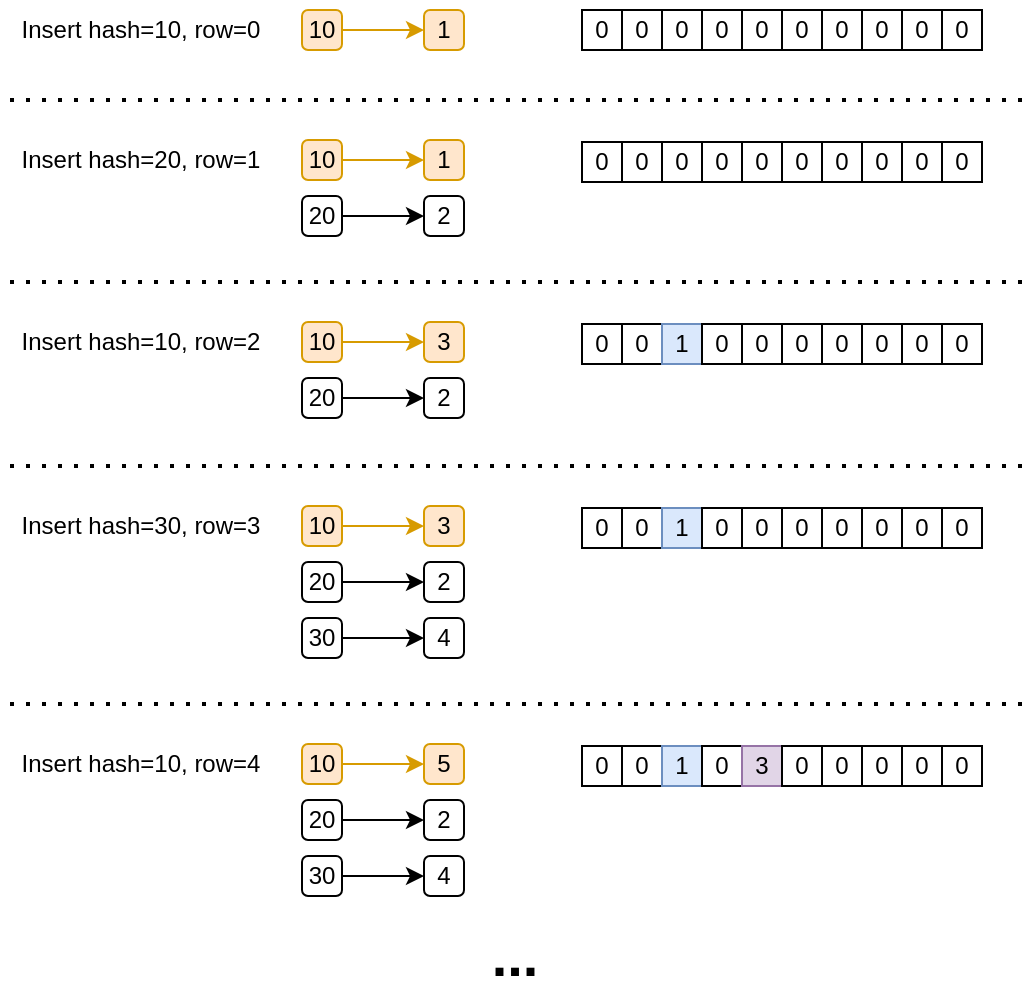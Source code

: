 <mxfile version="24.2.5" type="device">
  <diagram name="第 1 页" id="InCxBqGaP5o_2Tt15t0i">
    <mxGraphModel dx="2901" dy="1196" grid="1" gridSize="10" guides="1" tooltips="1" connect="1" arrows="1" fold="1" page="1" pageScale="1" pageWidth="827" pageHeight="1169" math="0" shadow="0">
      <root>
        <mxCell id="0" />
        <mxCell id="1" parent="0" />
        <mxCell id="mzmQo962ZIqOOau3sMps-2" value="0" style="rounded=0;whiteSpace=wrap;html=1;" vertex="1" parent="1">
          <mxGeometry x="280" y="411" width="20" height="20" as="geometry" />
        </mxCell>
        <mxCell id="mzmQo962ZIqOOau3sMps-3" value="0" style="rounded=0;whiteSpace=wrap;html=1;" vertex="1" parent="1">
          <mxGeometry x="300" y="411" width="20" height="20" as="geometry" />
        </mxCell>
        <mxCell id="mzmQo962ZIqOOau3sMps-4" value="0" style="rounded=0;whiteSpace=wrap;html=1;" vertex="1" parent="1">
          <mxGeometry x="320" y="411" width="20" height="20" as="geometry" />
        </mxCell>
        <mxCell id="mzmQo962ZIqOOau3sMps-5" value="0" style="rounded=0;whiteSpace=wrap;html=1;" vertex="1" parent="1">
          <mxGeometry x="340" y="411" width="20" height="20" as="geometry" />
        </mxCell>
        <mxCell id="mzmQo962ZIqOOau3sMps-6" value="0" style="rounded=0;whiteSpace=wrap;html=1;" vertex="1" parent="1">
          <mxGeometry x="360" y="411" width="20" height="20" as="geometry" />
        </mxCell>
        <mxCell id="mzmQo962ZIqOOau3sMps-7" value="0" style="rounded=0;whiteSpace=wrap;html=1;" vertex="1" parent="1">
          <mxGeometry x="380" y="411" width="20" height="20" as="geometry" />
        </mxCell>
        <mxCell id="mzmQo962ZIqOOau3sMps-23" value="0" style="rounded=0;whiteSpace=wrap;html=1;" vertex="1" parent="1">
          <mxGeometry x="400" y="411" width="20" height="20" as="geometry" />
        </mxCell>
        <mxCell id="mzmQo962ZIqOOau3sMps-24" value="0" style="rounded=0;whiteSpace=wrap;html=1;" vertex="1" parent="1">
          <mxGeometry x="420" y="411" width="20" height="20" as="geometry" />
        </mxCell>
        <mxCell id="mzmQo962ZIqOOau3sMps-25" value="0" style="rounded=0;whiteSpace=wrap;html=1;" vertex="1" parent="1">
          <mxGeometry x="440" y="411" width="20" height="20" as="geometry" />
        </mxCell>
        <mxCell id="mzmQo962ZIqOOau3sMps-26" value="0" style="rounded=0;whiteSpace=wrap;html=1;" vertex="1" parent="1">
          <mxGeometry x="460" y="411" width="20" height="20" as="geometry" />
        </mxCell>
        <mxCell id="mzmQo962ZIqOOau3sMps-29" value="Insert hash=10, row=0" style="text;html=1;align=center;verticalAlign=middle;resizable=0;points=[];autosize=1;strokeColor=none;fillColor=none;" vertex="1" parent="1">
          <mxGeometry x="-11" y="406" width="140" height="30" as="geometry" />
        </mxCell>
        <mxCell id="mzmQo962ZIqOOau3sMps-32" value="" style="edgeStyle=orthogonalEdgeStyle;rounded=0;orthogonalLoop=1;jettySize=auto;html=1;fillColor=#ffe6cc;strokeColor=#d79b00;" edge="1" parent="1" source="mzmQo962ZIqOOau3sMps-30" target="mzmQo962ZIqOOau3sMps-31">
          <mxGeometry relative="1" as="geometry" />
        </mxCell>
        <mxCell id="mzmQo962ZIqOOau3sMps-30" value="10" style="rounded=1;whiteSpace=wrap;html=1;fillColor=#ffe6cc;strokeColor=#d79b00;" vertex="1" parent="1">
          <mxGeometry x="140" y="411" width="20" height="20" as="geometry" />
        </mxCell>
        <mxCell id="mzmQo962ZIqOOau3sMps-31" value="1" style="rounded=1;whiteSpace=wrap;html=1;fillColor=#ffe6cc;strokeColor=#d79b00;" vertex="1" parent="1">
          <mxGeometry x="201" y="411" width="20" height="20" as="geometry" />
        </mxCell>
        <mxCell id="mzmQo962ZIqOOau3sMps-33" value="0" style="rounded=0;whiteSpace=wrap;html=1;" vertex="1" parent="1">
          <mxGeometry x="280" y="477" width="20" height="20" as="geometry" />
        </mxCell>
        <mxCell id="mzmQo962ZIqOOau3sMps-34" value="0" style="rounded=0;whiteSpace=wrap;html=1;" vertex="1" parent="1">
          <mxGeometry x="300" y="477" width="20" height="20" as="geometry" />
        </mxCell>
        <mxCell id="mzmQo962ZIqOOau3sMps-35" value="0" style="rounded=0;whiteSpace=wrap;html=1;" vertex="1" parent="1">
          <mxGeometry x="320" y="477" width="20" height="20" as="geometry" />
        </mxCell>
        <mxCell id="mzmQo962ZIqOOau3sMps-36" value="0" style="rounded=0;whiteSpace=wrap;html=1;" vertex="1" parent="1">
          <mxGeometry x="340" y="477" width="20" height="20" as="geometry" />
        </mxCell>
        <mxCell id="mzmQo962ZIqOOau3sMps-37" value="0" style="rounded=0;whiteSpace=wrap;html=1;" vertex="1" parent="1">
          <mxGeometry x="360" y="477" width="20" height="20" as="geometry" />
        </mxCell>
        <mxCell id="mzmQo962ZIqOOau3sMps-38" value="0" style="rounded=0;whiteSpace=wrap;html=1;" vertex="1" parent="1">
          <mxGeometry x="380" y="477" width="20" height="20" as="geometry" />
        </mxCell>
        <mxCell id="mzmQo962ZIqOOau3sMps-39" value="0" style="rounded=0;whiteSpace=wrap;html=1;" vertex="1" parent="1">
          <mxGeometry x="400" y="477" width="20" height="20" as="geometry" />
        </mxCell>
        <mxCell id="mzmQo962ZIqOOau3sMps-40" value="0" style="rounded=0;whiteSpace=wrap;html=1;" vertex="1" parent="1">
          <mxGeometry x="420" y="477" width="20" height="20" as="geometry" />
        </mxCell>
        <mxCell id="mzmQo962ZIqOOau3sMps-41" value="0" style="rounded=0;whiteSpace=wrap;html=1;" vertex="1" parent="1">
          <mxGeometry x="440" y="477" width="20" height="20" as="geometry" />
        </mxCell>
        <mxCell id="mzmQo962ZIqOOau3sMps-42" value="0" style="rounded=0;whiteSpace=wrap;html=1;" vertex="1" parent="1">
          <mxGeometry x="460" y="477" width="20" height="20" as="geometry" />
        </mxCell>
        <mxCell id="mzmQo962ZIqOOau3sMps-44" value="Insert hash=20, row=1" style="text;html=1;align=center;verticalAlign=middle;resizable=0;points=[];autosize=1;strokeColor=none;fillColor=none;" vertex="1" parent="1">
          <mxGeometry x="-11" y="471" width="140" height="30" as="geometry" />
        </mxCell>
        <mxCell id="mzmQo962ZIqOOau3sMps-45" value="" style="edgeStyle=orthogonalEdgeStyle;rounded=0;orthogonalLoop=1;jettySize=auto;html=1;fillColor=#ffe6cc;strokeColor=#d79b00;" edge="1" parent="1" source="mzmQo962ZIqOOau3sMps-46" target="mzmQo962ZIqOOau3sMps-47">
          <mxGeometry relative="1" as="geometry" />
        </mxCell>
        <mxCell id="mzmQo962ZIqOOau3sMps-46" value="10" style="rounded=1;whiteSpace=wrap;html=1;fillColor=#ffe6cc;strokeColor=#d79b00;" vertex="1" parent="1">
          <mxGeometry x="140" y="476" width="20" height="20" as="geometry" />
        </mxCell>
        <mxCell id="mzmQo962ZIqOOau3sMps-47" value="1" style="rounded=1;whiteSpace=wrap;html=1;fillColor=#ffe6cc;strokeColor=#d79b00;" vertex="1" parent="1">
          <mxGeometry x="201" y="476" width="20" height="20" as="geometry" />
        </mxCell>
        <mxCell id="mzmQo962ZIqOOau3sMps-48" value="" style="endArrow=none;dashed=1;html=1;dashPattern=1 3;strokeWidth=2;rounded=0;" edge="1" parent="1">
          <mxGeometry width="50" height="50" relative="1" as="geometry">
            <mxPoint x="-6" y="456" as="sourcePoint" />
            <mxPoint x="500" y="456" as="targetPoint" />
          </mxGeometry>
        </mxCell>
        <mxCell id="mzmQo962ZIqOOau3sMps-49" value="" style="edgeStyle=orthogonalEdgeStyle;rounded=0;orthogonalLoop=1;jettySize=auto;html=1;" edge="1" parent="1" source="mzmQo962ZIqOOau3sMps-50" target="mzmQo962ZIqOOau3sMps-51">
          <mxGeometry relative="1" as="geometry" />
        </mxCell>
        <mxCell id="mzmQo962ZIqOOau3sMps-50" value="20" style="rounded=1;whiteSpace=wrap;html=1;" vertex="1" parent="1">
          <mxGeometry x="140" y="504" width="20" height="20" as="geometry" />
        </mxCell>
        <mxCell id="mzmQo962ZIqOOau3sMps-51" value="2" style="rounded=1;whiteSpace=wrap;html=1;" vertex="1" parent="1">
          <mxGeometry x="201" y="504" width="20" height="20" as="geometry" />
        </mxCell>
        <mxCell id="mzmQo962ZIqOOau3sMps-52" value="0" style="rounded=0;whiteSpace=wrap;html=1;" vertex="1" parent="1">
          <mxGeometry x="280" y="568" width="20" height="20" as="geometry" />
        </mxCell>
        <mxCell id="mzmQo962ZIqOOau3sMps-53" value="0" style="rounded=0;whiteSpace=wrap;html=1;" vertex="1" parent="1">
          <mxGeometry x="300" y="568" width="20" height="20" as="geometry" />
        </mxCell>
        <mxCell id="mzmQo962ZIqOOau3sMps-54" value="1" style="rounded=0;whiteSpace=wrap;html=1;fillColor=#dae8fc;strokeColor=#6c8ebf;" vertex="1" parent="1">
          <mxGeometry x="320" y="568" width="20" height="20" as="geometry" />
        </mxCell>
        <mxCell id="mzmQo962ZIqOOau3sMps-55" value="0" style="rounded=0;whiteSpace=wrap;html=1;" vertex="1" parent="1">
          <mxGeometry x="340" y="568" width="20" height="20" as="geometry" />
        </mxCell>
        <mxCell id="mzmQo962ZIqOOau3sMps-56" value="0" style="rounded=0;whiteSpace=wrap;html=1;" vertex="1" parent="1">
          <mxGeometry x="360" y="568" width="20" height="20" as="geometry" />
        </mxCell>
        <mxCell id="mzmQo962ZIqOOau3sMps-57" value="0" style="rounded=0;whiteSpace=wrap;html=1;" vertex="1" parent="1">
          <mxGeometry x="380" y="568" width="20" height="20" as="geometry" />
        </mxCell>
        <mxCell id="mzmQo962ZIqOOau3sMps-58" value="0" style="rounded=0;whiteSpace=wrap;html=1;" vertex="1" parent="1">
          <mxGeometry x="400" y="568" width="20" height="20" as="geometry" />
        </mxCell>
        <mxCell id="mzmQo962ZIqOOau3sMps-59" value="0" style="rounded=0;whiteSpace=wrap;html=1;" vertex="1" parent="1">
          <mxGeometry x="420" y="568" width="20" height="20" as="geometry" />
        </mxCell>
        <mxCell id="mzmQo962ZIqOOau3sMps-60" value="0" style="rounded=0;whiteSpace=wrap;html=1;" vertex="1" parent="1">
          <mxGeometry x="440" y="568" width="20" height="20" as="geometry" />
        </mxCell>
        <mxCell id="mzmQo962ZIqOOau3sMps-61" value="0" style="rounded=0;whiteSpace=wrap;html=1;" vertex="1" parent="1">
          <mxGeometry x="460" y="568" width="20" height="20" as="geometry" />
        </mxCell>
        <mxCell id="mzmQo962ZIqOOau3sMps-63" value="Insert hash=10, row=2" style="text;html=1;align=center;verticalAlign=middle;resizable=0;points=[];autosize=1;strokeColor=none;fillColor=none;" vertex="1" parent="1">
          <mxGeometry x="-11" y="562" width="140" height="30" as="geometry" />
        </mxCell>
        <mxCell id="mzmQo962ZIqOOau3sMps-64" value="" style="edgeStyle=orthogonalEdgeStyle;rounded=0;orthogonalLoop=1;jettySize=auto;html=1;fillColor=#ffe6cc;strokeColor=#d79b00;" edge="1" parent="1" source="mzmQo962ZIqOOau3sMps-65" target="mzmQo962ZIqOOau3sMps-66">
          <mxGeometry relative="1" as="geometry" />
        </mxCell>
        <mxCell id="mzmQo962ZIqOOau3sMps-65" value="10" style="rounded=1;whiteSpace=wrap;html=1;fillColor=#ffe6cc;strokeColor=#d79b00;" vertex="1" parent="1">
          <mxGeometry x="140" y="567" width="20" height="20" as="geometry" />
        </mxCell>
        <mxCell id="mzmQo962ZIqOOau3sMps-66" value="3" style="rounded=1;whiteSpace=wrap;html=1;fillColor=#ffe6cc;strokeColor=#d79b00;" vertex="1" parent="1">
          <mxGeometry x="201" y="567" width="20" height="20" as="geometry" />
        </mxCell>
        <mxCell id="mzmQo962ZIqOOau3sMps-67" value="" style="endArrow=none;dashed=1;html=1;dashPattern=1 3;strokeWidth=2;rounded=0;" edge="1" parent="1">
          <mxGeometry width="50" height="50" relative="1" as="geometry">
            <mxPoint x="-6" y="547" as="sourcePoint" />
            <mxPoint x="500" y="547" as="targetPoint" />
          </mxGeometry>
        </mxCell>
        <mxCell id="mzmQo962ZIqOOau3sMps-68" value="" style="edgeStyle=orthogonalEdgeStyle;rounded=0;orthogonalLoop=1;jettySize=auto;html=1;" edge="1" parent="1" source="mzmQo962ZIqOOau3sMps-69" target="mzmQo962ZIqOOau3sMps-70">
          <mxGeometry relative="1" as="geometry" />
        </mxCell>
        <mxCell id="mzmQo962ZIqOOau3sMps-69" value="20" style="rounded=1;whiteSpace=wrap;html=1;" vertex="1" parent="1">
          <mxGeometry x="140" y="595" width="20" height="20" as="geometry" />
        </mxCell>
        <mxCell id="mzmQo962ZIqOOau3sMps-70" value="2" style="rounded=1;whiteSpace=wrap;html=1;" vertex="1" parent="1">
          <mxGeometry x="201" y="595" width="20" height="20" as="geometry" />
        </mxCell>
        <mxCell id="mzmQo962ZIqOOau3sMps-71" value="0" style="rounded=0;whiteSpace=wrap;html=1;" vertex="1" parent="1">
          <mxGeometry x="280" y="660" width="20" height="20" as="geometry" />
        </mxCell>
        <mxCell id="mzmQo962ZIqOOau3sMps-72" value="0" style="rounded=0;whiteSpace=wrap;html=1;" vertex="1" parent="1">
          <mxGeometry x="300" y="660" width="20" height="20" as="geometry" />
        </mxCell>
        <mxCell id="mzmQo962ZIqOOau3sMps-73" value="1" style="rounded=0;whiteSpace=wrap;html=1;fillColor=#dae8fc;strokeColor=#6c8ebf;" vertex="1" parent="1">
          <mxGeometry x="320" y="660" width="20" height="20" as="geometry" />
        </mxCell>
        <mxCell id="mzmQo962ZIqOOau3sMps-74" value="0" style="rounded=0;whiteSpace=wrap;html=1;" vertex="1" parent="1">
          <mxGeometry x="340" y="660" width="20" height="20" as="geometry" />
        </mxCell>
        <mxCell id="mzmQo962ZIqOOau3sMps-75" value="0" style="rounded=0;whiteSpace=wrap;html=1;" vertex="1" parent="1">
          <mxGeometry x="360" y="660" width="20" height="20" as="geometry" />
        </mxCell>
        <mxCell id="mzmQo962ZIqOOau3sMps-76" value="0" style="rounded=0;whiteSpace=wrap;html=1;" vertex="1" parent="1">
          <mxGeometry x="380" y="660" width="20" height="20" as="geometry" />
        </mxCell>
        <mxCell id="mzmQo962ZIqOOau3sMps-77" value="0" style="rounded=0;whiteSpace=wrap;html=1;" vertex="1" parent="1">
          <mxGeometry x="400" y="660" width="20" height="20" as="geometry" />
        </mxCell>
        <mxCell id="mzmQo962ZIqOOau3sMps-78" value="0" style="rounded=0;whiteSpace=wrap;html=1;" vertex="1" parent="1">
          <mxGeometry x="420" y="660" width="20" height="20" as="geometry" />
        </mxCell>
        <mxCell id="mzmQo962ZIqOOau3sMps-79" value="0" style="rounded=0;whiteSpace=wrap;html=1;" vertex="1" parent="1">
          <mxGeometry x="440" y="660" width="20" height="20" as="geometry" />
        </mxCell>
        <mxCell id="mzmQo962ZIqOOau3sMps-80" value="0" style="rounded=0;whiteSpace=wrap;html=1;" vertex="1" parent="1">
          <mxGeometry x="460" y="660" width="20" height="20" as="geometry" />
        </mxCell>
        <mxCell id="mzmQo962ZIqOOau3sMps-82" value="Insert hash=30, row=3" style="text;html=1;align=center;verticalAlign=middle;resizable=0;points=[];autosize=1;strokeColor=none;fillColor=none;" vertex="1" parent="1">
          <mxGeometry x="-11" y="654" width="140" height="30" as="geometry" />
        </mxCell>
        <mxCell id="mzmQo962ZIqOOau3sMps-83" value="" style="edgeStyle=orthogonalEdgeStyle;rounded=0;orthogonalLoop=1;jettySize=auto;html=1;fillColor=#ffe6cc;strokeColor=#d79b00;" edge="1" parent="1" source="mzmQo962ZIqOOau3sMps-84" target="mzmQo962ZIqOOau3sMps-85">
          <mxGeometry relative="1" as="geometry" />
        </mxCell>
        <mxCell id="mzmQo962ZIqOOau3sMps-84" value="10" style="rounded=1;whiteSpace=wrap;html=1;fillColor=#ffe6cc;strokeColor=#d79b00;" vertex="1" parent="1">
          <mxGeometry x="140" y="659" width="20" height="20" as="geometry" />
        </mxCell>
        <mxCell id="mzmQo962ZIqOOau3sMps-85" value="3" style="rounded=1;whiteSpace=wrap;html=1;fillColor=#ffe6cc;strokeColor=#d79b00;" vertex="1" parent="1">
          <mxGeometry x="201" y="659" width="20" height="20" as="geometry" />
        </mxCell>
        <mxCell id="mzmQo962ZIqOOau3sMps-86" value="" style="endArrow=none;dashed=1;html=1;dashPattern=1 3;strokeWidth=2;rounded=0;" edge="1" parent="1">
          <mxGeometry width="50" height="50" relative="1" as="geometry">
            <mxPoint x="-6" y="639" as="sourcePoint" />
            <mxPoint x="500" y="639" as="targetPoint" />
          </mxGeometry>
        </mxCell>
        <mxCell id="mzmQo962ZIqOOau3sMps-87" value="" style="edgeStyle=orthogonalEdgeStyle;rounded=0;orthogonalLoop=1;jettySize=auto;html=1;" edge="1" parent="1" source="mzmQo962ZIqOOau3sMps-88" target="mzmQo962ZIqOOau3sMps-89">
          <mxGeometry relative="1" as="geometry" />
        </mxCell>
        <mxCell id="mzmQo962ZIqOOau3sMps-88" value="20" style="rounded=1;whiteSpace=wrap;html=1;" vertex="1" parent="1">
          <mxGeometry x="140" y="687" width="20" height="20" as="geometry" />
        </mxCell>
        <mxCell id="mzmQo962ZIqOOau3sMps-89" value="2" style="rounded=1;whiteSpace=wrap;html=1;" vertex="1" parent="1">
          <mxGeometry x="201" y="687" width="20" height="20" as="geometry" />
        </mxCell>
        <mxCell id="mzmQo962ZIqOOau3sMps-90" value="" style="edgeStyle=orthogonalEdgeStyle;rounded=0;orthogonalLoop=1;jettySize=auto;html=1;" edge="1" parent="1" source="mzmQo962ZIqOOau3sMps-91" target="mzmQo962ZIqOOau3sMps-92">
          <mxGeometry relative="1" as="geometry" />
        </mxCell>
        <mxCell id="mzmQo962ZIqOOau3sMps-91" value="30" style="rounded=1;whiteSpace=wrap;html=1;" vertex="1" parent="1">
          <mxGeometry x="140" y="715" width="20" height="20" as="geometry" />
        </mxCell>
        <mxCell id="mzmQo962ZIqOOau3sMps-92" value="4" style="rounded=1;whiteSpace=wrap;html=1;" vertex="1" parent="1">
          <mxGeometry x="201" y="715" width="20" height="20" as="geometry" />
        </mxCell>
        <mxCell id="mzmQo962ZIqOOau3sMps-93" value="0" style="rounded=0;whiteSpace=wrap;html=1;" vertex="1" parent="1">
          <mxGeometry x="280" y="779" width="20" height="20" as="geometry" />
        </mxCell>
        <mxCell id="mzmQo962ZIqOOau3sMps-94" value="0" style="rounded=0;whiteSpace=wrap;html=1;" vertex="1" parent="1">
          <mxGeometry x="300" y="779" width="20" height="20" as="geometry" />
        </mxCell>
        <mxCell id="mzmQo962ZIqOOau3sMps-95" value="1" style="rounded=0;whiteSpace=wrap;html=1;fillColor=#dae8fc;strokeColor=#6c8ebf;" vertex="1" parent="1">
          <mxGeometry x="320" y="779" width="20" height="20" as="geometry" />
        </mxCell>
        <mxCell id="mzmQo962ZIqOOau3sMps-96" value="0" style="rounded=0;whiteSpace=wrap;html=1;" vertex="1" parent="1">
          <mxGeometry x="340" y="779" width="20" height="20" as="geometry" />
        </mxCell>
        <mxCell id="mzmQo962ZIqOOau3sMps-97" value="3" style="rounded=0;whiteSpace=wrap;html=1;fillColor=#e1d5e7;strokeColor=#9673a6;" vertex="1" parent="1">
          <mxGeometry x="360" y="779" width="20" height="20" as="geometry" />
        </mxCell>
        <mxCell id="mzmQo962ZIqOOau3sMps-98" value="0" style="rounded=0;whiteSpace=wrap;html=1;" vertex="1" parent="1">
          <mxGeometry x="380" y="779" width="20" height="20" as="geometry" />
        </mxCell>
        <mxCell id="mzmQo962ZIqOOau3sMps-99" value="0" style="rounded=0;whiteSpace=wrap;html=1;" vertex="1" parent="1">
          <mxGeometry x="400" y="779" width="20" height="20" as="geometry" />
        </mxCell>
        <mxCell id="mzmQo962ZIqOOau3sMps-100" value="0" style="rounded=0;whiteSpace=wrap;html=1;" vertex="1" parent="1">
          <mxGeometry x="420" y="779" width="20" height="20" as="geometry" />
        </mxCell>
        <mxCell id="mzmQo962ZIqOOau3sMps-101" value="0" style="rounded=0;whiteSpace=wrap;html=1;" vertex="1" parent="1">
          <mxGeometry x="440" y="779" width="20" height="20" as="geometry" />
        </mxCell>
        <mxCell id="mzmQo962ZIqOOau3sMps-102" value="0" style="rounded=0;whiteSpace=wrap;html=1;" vertex="1" parent="1">
          <mxGeometry x="460" y="779" width="20" height="20" as="geometry" />
        </mxCell>
        <mxCell id="mzmQo962ZIqOOau3sMps-104" value="Insert hash=10, row=4" style="text;html=1;align=center;verticalAlign=middle;resizable=0;points=[];autosize=1;strokeColor=none;fillColor=none;" vertex="1" parent="1">
          <mxGeometry x="-11" y="773" width="140" height="30" as="geometry" />
        </mxCell>
        <mxCell id="mzmQo962ZIqOOau3sMps-105" value="" style="edgeStyle=orthogonalEdgeStyle;rounded=0;orthogonalLoop=1;jettySize=auto;html=1;fillColor=#ffe6cc;strokeColor=#d79b00;" edge="1" parent="1" source="mzmQo962ZIqOOau3sMps-106" target="mzmQo962ZIqOOau3sMps-107">
          <mxGeometry relative="1" as="geometry" />
        </mxCell>
        <mxCell id="mzmQo962ZIqOOau3sMps-106" value="10" style="rounded=1;whiteSpace=wrap;html=1;fillColor=#ffe6cc;strokeColor=#d79b00;" vertex="1" parent="1">
          <mxGeometry x="140" y="778" width="20" height="20" as="geometry" />
        </mxCell>
        <mxCell id="mzmQo962ZIqOOau3sMps-107" value="5" style="rounded=1;whiteSpace=wrap;html=1;fillColor=#ffe6cc;strokeColor=#d79b00;" vertex="1" parent="1">
          <mxGeometry x="201" y="778" width="20" height="20" as="geometry" />
        </mxCell>
        <mxCell id="mzmQo962ZIqOOau3sMps-108" value="" style="endArrow=none;dashed=1;html=1;dashPattern=1 3;strokeWidth=2;rounded=0;" edge="1" parent="1">
          <mxGeometry width="50" height="50" relative="1" as="geometry">
            <mxPoint x="-6" y="758" as="sourcePoint" />
            <mxPoint x="500" y="758" as="targetPoint" />
          </mxGeometry>
        </mxCell>
        <mxCell id="mzmQo962ZIqOOau3sMps-109" value="" style="edgeStyle=orthogonalEdgeStyle;rounded=0;orthogonalLoop=1;jettySize=auto;html=1;" edge="1" parent="1" source="mzmQo962ZIqOOau3sMps-110" target="mzmQo962ZIqOOau3sMps-111">
          <mxGeometry relative="1" as="geometry" />
        </mxCell>
        <mxCell id="mzmQo962ZIqOOau3sMps-110" value="20" style="rounded=1;whiteSpace=wrap;html=1;" vertex="1" parent="1">
          <mxGeometry x="140" y="806" width="20" height="20" as="geometry" />
        </mxCell>
        <mxCell id="mzmQo962ZIqOOau3sMps-111" value="2" style="rounded=1;whiteSpace=wrap;html=1;" vertex="1" parent="1">
          <mxGeometry x="201" y="806" width="20" height="20" as="geometry" />
        </mxCell>
        <mxCell id="mzmQo962ZIqOOau3sMps-112" value="" style="edgeStyle=orthogonalEdgeStyle;rounded=0;orthogonalLoop=1;jettySize=auto;html=1;" edge="1" parent="1" source="mzmQo962ZIqOOau3sMps-113" target="mzmQo962ZIqOOau3sMps-114">
          <mxGeometry relative="1" as="geometry" />
        </mxCell>
        <mxCell id="mzmQo962ZIqOOau3sMps-113" value="30" style="rounded=1;whiteSpace=wrap;html=1;" vertex="1" parent="1">
          <mxGeometry x="140" y="834" width="20" height="20" as="geometry" />
        </mxCell>
        <mxCell id="mzmQo962ZIqOOau3sMps-114" value="4" style="rounded=1;whiteSpace=wrap;html=1;" vertex="1" parent="1">
          <mxGeometry x="201" y="834" width="20" height="20" as="geometry" />
        </mxCell>
        <mxCell id="mzmQo962ZIqOOau3sMps-116" value="&lt;b&gt;&lt;font style=&quot;font-size: 28px;&quot;&gt;...&lt;/font&gt;&lt;/b&gt;" style="text;html=1;align=center;verticalAlign=middle;resizable=0;points=[];autosize=1;strokeColor=none;fillColor=none;" vertex="1" parent="1">
          <mxGeometry x="221" y="859" width="50" height="50" as="geometry" />
        </mxCell>
      </root>
    </mxGraphModel>
  </diagram>
</mxfile>
